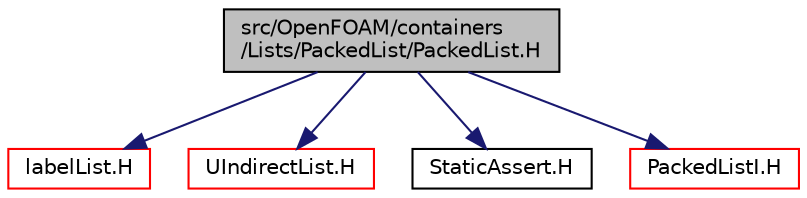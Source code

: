 digraph "src/OpenFOAM/containers/Lists/PackedList/PackedList.H"
{
  bgcolor="transparent";
  edge [fontname="Helvetica",fontsize="10",labelfontname="Helvetica",labelfontsize="10"];
  node [fontname="Helvetica",fontsize="10",shape=record];
  Node1 [label="src/OpenFOAM/containers\l/Lists/PackedList/PackedList.H",height=0.2,width=0.4,color="black", fillcolor="grey75", style="filled", fontcolor="black"];
  Node1 -> Node2 [color="midnightblue",fontsize="10",style="solid",fontname="Helvetica"];
  Node2 [label="labelList.H",height=0.2,width=0.4,color="red",URL="$a08887.html"];
  Node1 -> Node3 [color="midnightblue",fontsize="10",style="solid",fontname="Helvetica"];
  Node3 [label="UIndirectList.H",height=0.2,width=0.4,color="red",URL="$a07665.html"];
  Node1 -> Node4 [color="midnightblue",fontsize="10",style="solid",fontname="Helvetica"];
  Node4 [label="StaticAssert.H",height=0.2,width=0.4,color="black",URL="$a07729.html"];
  Node1 -> Node5 [color="midnightblue",fontsize="10",style="solid",fontname="Helvetica"];
  Node5 [label="PackedListI.H",height=0.2,width=0.4,color="red",URL="$a07653.html"];
}
